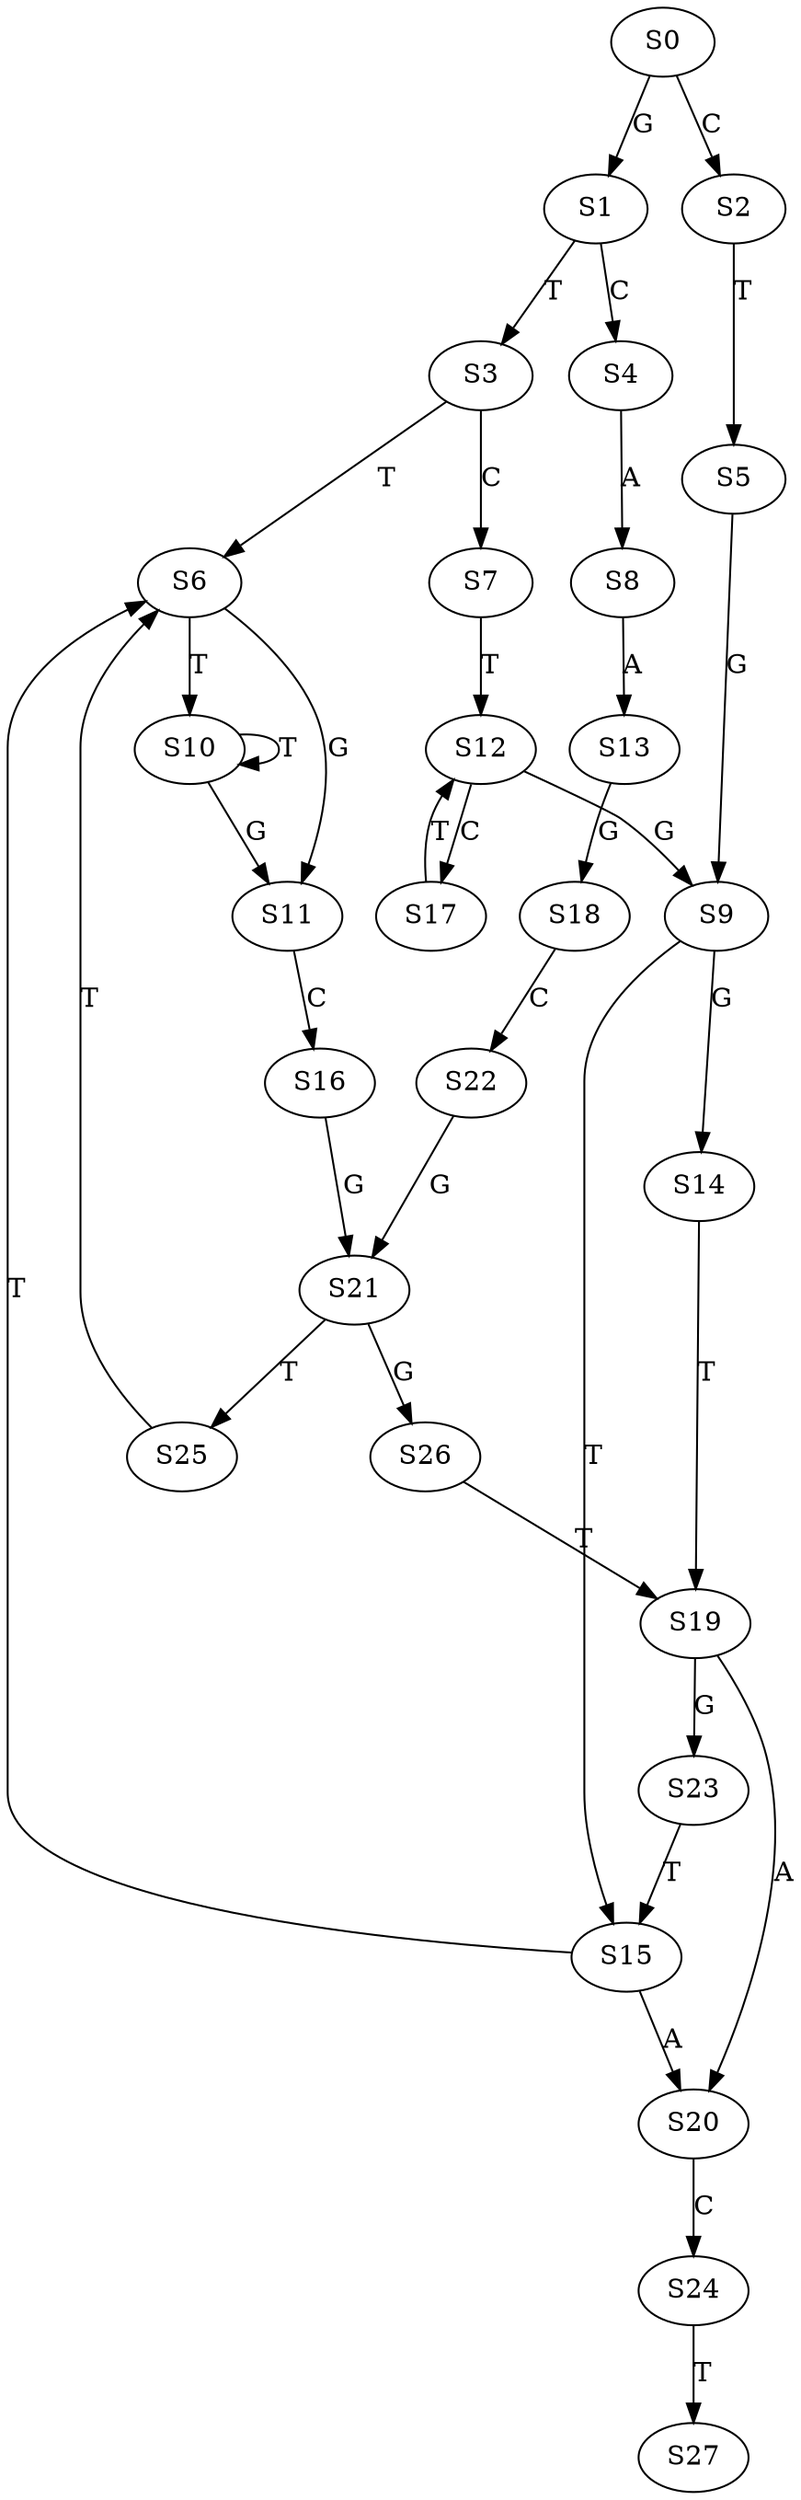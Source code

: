 strict digraph  {
	S0 -> S1 [ label = G ];
	S0 -> S2 [ label = C ];
	S1 -> S3 [ label = T ];
	S1 -> S4 [ label = C ];
	S2 -> S5 [ label = T ];
	S3 -> S6 [ label = T ];
	S3 -> S7 [ label = C ];
	S4 -> S8 [ label = A ];
	S5 -> S9 [ label = G ];
	S6 -> S10 [ label = T ];
	S6 -> S11 [ label = G ];
	S7 -> S12 [ label = T ];
	S8 -> S13 [ label = A ];
	S9 -> S14 [ label = G ];
	S9 -> S15 [ label = T ];
	S10 -> S11 [ label = G ];
	S10 -> S10 [ label = T ];
	S11 -> S16 [ label = C ];
	S12 -> S9 [ label = G ];
	S12 -> S17 [ label = C ];
	S13 -> S18 [ label = G ];
	S14 -> S19 [ label = T ];
	S15 -> S20 [ label = A ];
	S15 -> S6 [ label = T ];
	S16 -> S21 [ label = G ];
	S17 -> S12 [ label = T ];
	S18 -> S22 [ label = C ];
	S19 -> S20 [ label = A ];
	S19 -> S23 [ label = G ];
	S20 -> S24 [ label = C ];
	S21 -> S25 [ label = T ];
	S21 -> S26 [ label = G ];
	S22 -> S21 [ label = G ];
	S23 -> S15 [ label = T ];
	S24 -> S27 [ label = T ];
	S25 -> S6 [ label = T ];
	S26 -> S19 [ label = T ];
}
